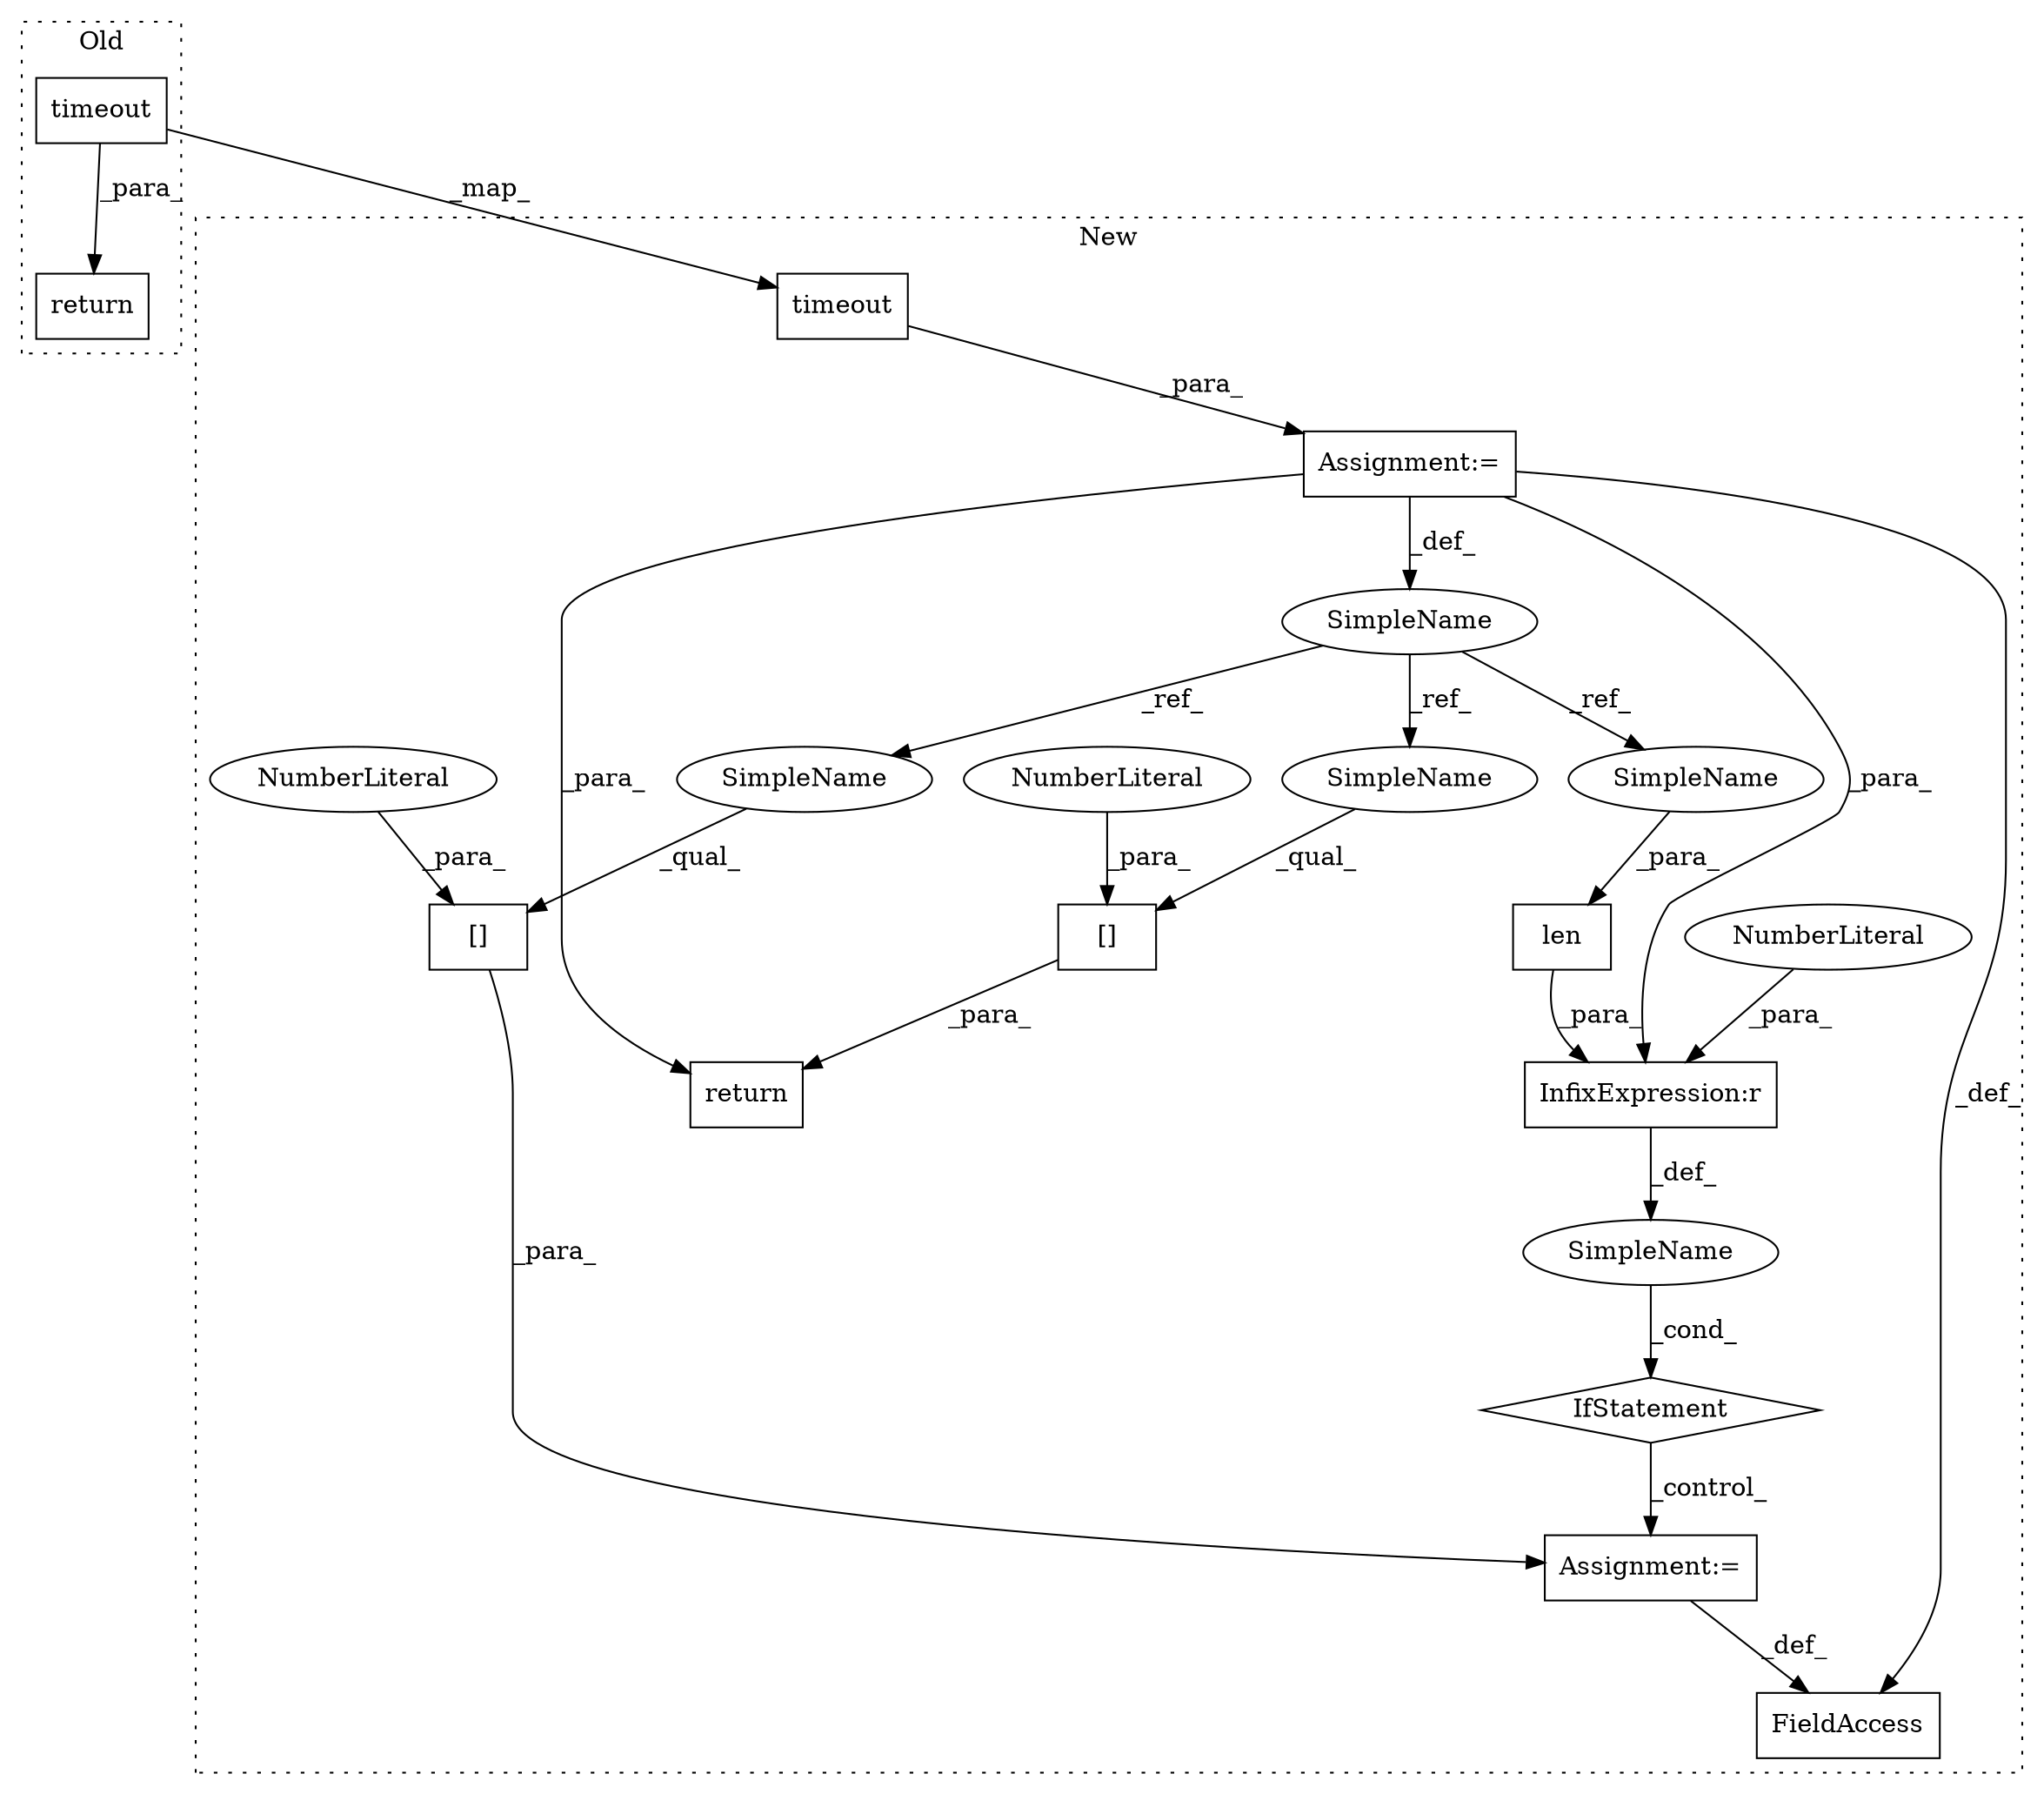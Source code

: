 digraph G {
subgraph cluster0 {
1 [label="return" a="41" s="3245" l="7" shape="box"];
14 [label="timeout" a="32" s="3252,3294" l="8,1" shape="box"];
label = "Old";
style="dotted";
}
subgraph cluster1 {
2 [label="len" a="32" s="3404,3414" l="4,1" shape="box"];
3 [label="Assignment:=" a="7" s="3350" l="1" shape="box"];
4 [label="InfixExpression:r" a="27" s="3415" l="3" shape="box"];
5 [label="IfStatement" a="25" s="3400,3419" l="4,2" shape="diamond"];
6 [label="NumberLiteral" a="34" s="3418" l="1" shape="ellipse"];
7 [label="Assignment:=" a="7" s="3445" l="1" shape="box"];
8 [label="SimpleName" a="42" s="" l="" shape="ellipse"];
9 [label="[]" a="2" s="3446,3454" l="7,1" shape="box"];
10 [label="NumberLiteral" a="34" s="3453" l="1" shape="ellipse"];
11 [label="SimpleName" a="42" s="3344" l="6" shape="ellipse"];
12 [label="FieldAccess" a="22" s="3429" l="16" shape="box"];
13 [label="timeout" a="32" s="3351,3393" l="8,1" shape="box"];
15 [label="[]" a="2" s="3474,3482" l="7,1" shape="box"];
16 [label="NumberLiteral" a="34" s="3481" l="1" shape="ellipse"];
17 [label="return" a="41" s="3467" l="7" shape="box"];
18 [label="SimpleName" a="42" s="3446" l="6" shape="ellipse"];
19 [label="SimpleName" a="42" s="3408" l="6" shape="ellipse"];
20 [label="SimpleName" a="42" s="3474" l="6" shape="ellipse"];
label = "New";
style="dotted";
}
2 -> 4 [label="_para_"];
3 -> 11 [label="_def_"];
3 -> 17 [label="_para_"];
3 -> 4 [label="_para_"];
3 -> 12 [label="_def_"];
4 -> 8 [label="_def_"];
5 -> 7 [label="_control_"];
6 -> 4 [label="_para_"];
7 -> 12 [label="_def_"];
8 -> 5 [label="_cond_"];
9 -> 7 [label="_para_"];
10 -> 9 [label="_para_"];
11 -> 18 [label="_ref_"];
11 -> 19 [label="_ref_"];
11 -> 20 [label="_ref_"];
13 -> 3 [label="_para_"];
14 -> 13 [label="_map_"];
14 -> 1 [label="_para_"];
15 -> 17 [label="_para_"];
16 -> 15 [label="_para_"];
18 -> 9 [label="_qual_"];
19 -> 2 [label="_para_"];
20 -> 15 [label="_qual_"];
}